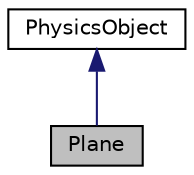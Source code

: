 digraph "Plane"
{
 // LATEX_PDF_SIZE
  edge [fontname="Helvetica",fontsize="10",labelfontname="Helvetica",labelfontsize="10"];
  node [fontname="Helvetica",fontsize="10",shape=record];
  Node1 [label="Plane",height=0.2,width=0.4,color="black", fillcolor="grey75", style="filled", fontcolor="black",tooltip="A flat, infinitely long 2D surface that can interract with other objects."];
  Node2 -> Node1 [dir="back",color="midnightblue",fontsize="10",style="solid",fontname="Helvetica"];
  Node2 [label="PhysicsObject",height=0.2,width=0.4,color="black", fillcolor="white", style="filled",URL="$class_physics_object.html",tooltip="Represents the most basic form of an object that can be placed in the world. Designed to be inherited..."];
}
